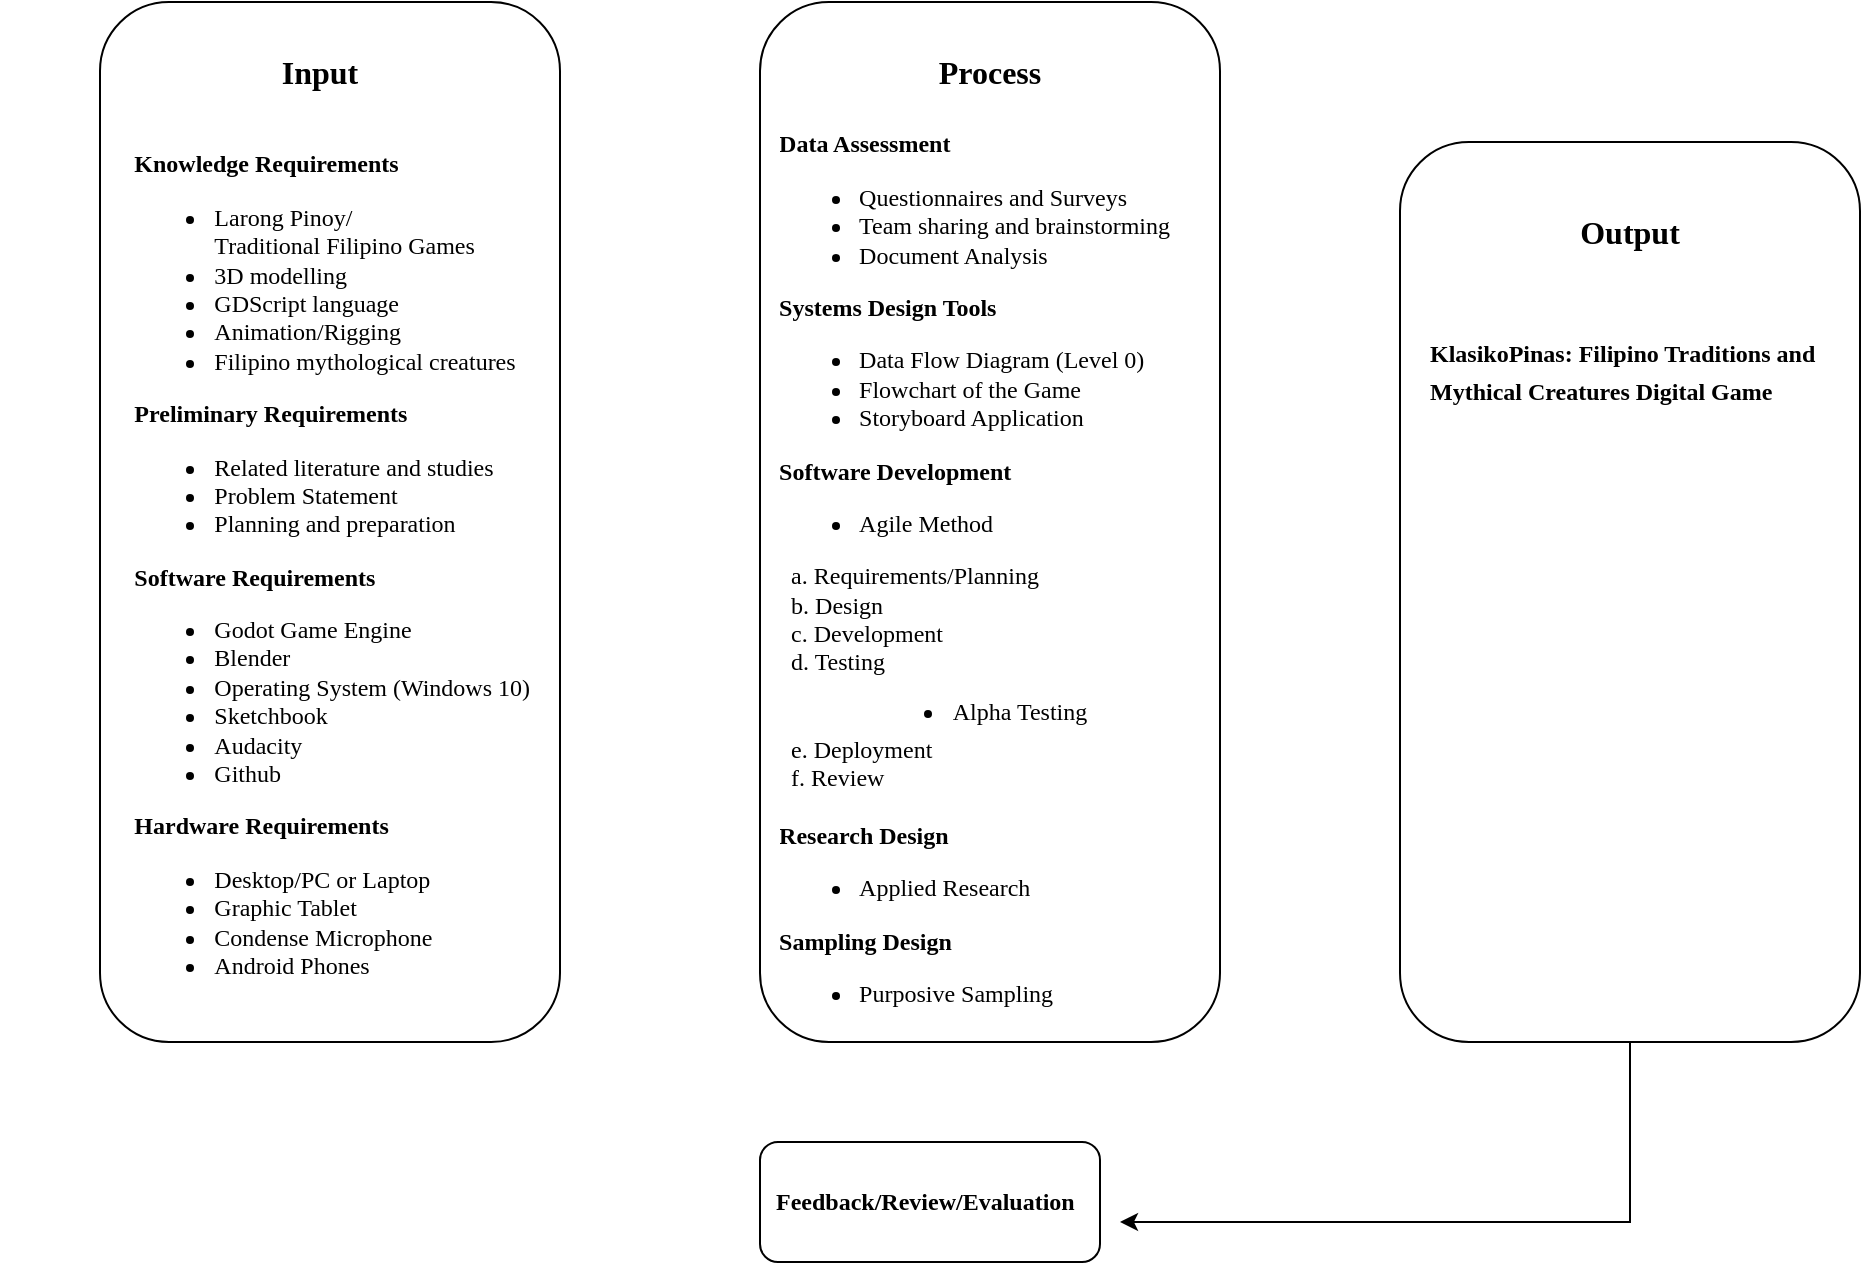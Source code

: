 <mxfile version="15.8.2" type="github">
  <diagram id="QmYOwocnGmAPkuGU-ptp" name="Page-1">
    <mxGraphModel dx="1907" dy="536" grid="1" gridSize="10" guides="1" tooltips="1" connect="1" arrows="1" fold="1" page="1" pageScale="1" pageWidth="850" pageHeight="1100" math="0" shadow="0">
      <root>
        <mxCell id="0" />
        <mxCell id="1" parent="0" />
        <mxCell id="ryCOZ5H8IaBR-WfB70Ji-6" value="" style="rounded=1;whiteSpace=wrap;html=1;align=center;" vertex="1" parent="1">
          <mxGeometry x="20" y="370" width="230" height="520" as="geometry" />
        </mxCell>
        <mxCell id="ryCOZ5H8IaBR-WfB70Ji-7" value="&lt;div align=&quot;justify&quot;&gt;&lt;font face=&quot;Times New Roman&quot;&gt;&lt;br&gt;&lt;/font&gt;&lt;/div&gt;&lt;div align=&quot;justify&quot;&gt;&lt;div&gt;&lt;b&gt;&lt;font style=&quot;font-size: 12px&quot; face=&quot;Times New Roman&quot;&gt;Knowledge Requirements&lt;/font&gt;&lt;/b&gt;&lt;/div&gt;&lt;div&gt;&lt;ul&gt;&lt;li&gt;&lt;div&gt;&lt;font face=&quot;Times New Roman&quot;&gt;&lt;span&gt;Larong Pinoy/&lt;br&gt;&lt;/span&gt;&lt;/font&gt;&lt;/div&gt;&lt;font face=&quot;Times New Roman&quot;&gt;Traditional Filipino Games&lt;/font&gt;&lt;/li&gt;&lt;li&gt;&lt;font face=&quot;Times New Roman&quot;&gt;3D modelling&lt;/font&gt;&lt;/li&gt;&lt;li&gt;&lt;font face=&quot;Times New Roman&quot;&gt;GDScript language&lt;br&gt;&lt;/font&gt;&lt;/li&gt;&lt;li&gt;&lt;div&gt;&lt;font face=&quot;Times New Roman&quot;&gt;Animation/Rigging&lt;/font&gt;&lt;/div&gt;&lt;/li&gt;&lt;li&gt;&lt;font face=&quot;Times New Roman&quot;&gt;Filipino mythological creatures&lt;/font&gt;&lt;/li&gt;&lt;/ul&gt;&lt;div&gt;&lt;b&gt;&lt;font face=&quot;Times New Roman&quot;&gt;Preliminary Requirements&lt;/font&gt;&lt;/b&gt;&lt;/div&gt;&lt;div&gt;&lt;ul&gt;&lt;li&gt;&lt;font face=&quot;Times New Roman&quot;&gt;Related literature and studies&lt;br&gt;&lt;/font&gt;&lt;/li&gt;&lt;li&gt;&lt;font face=&quot;Times New Roman&quot;&gt;Problem Statement&lt;br&gt;&lt;/font&gt;&lt;/li&gt;&lt;li&gt;&lt;font face=&quot;Times New Roman&quot;&gt;Planning and preparation&lt;/font&gt;&lt;/li&gt;&lt;/ul&gt;&lt;div&gt;&lt;b&gt;&lt;font face=&quot;Times New Roman&quot;&gt;Software Requirements&lt;/font&gt;&lt;/b&gt;&lt;/div&gt;&lt;div&gt;&lt;ul&gt;&lt;li&gt;&lt;font face=&quot;Times New Roman&quot;&gt;Godot Game Engine&lt;/font&gt;&lt;/li&gt;&lt;li&gt;&lt;font face=&quot;Times New Roman&quot;&gt;Blender&lt;/font&gt;&lt;/li&gt;&lt;li&gt;&lt;font face=&quot;Times New Roman&quot;&gt;Operating System (Windows 10)&lt;/font&gt;&lt;/li&gt;&lt;li&gt;&lt;font face=&quot;Times New Roman&quot;&gt;Sketchbook&lt;/font&gt;&lt;/li&gt;&lt;li&gt;&lt;font face=&quot;Times New Roman&quot;&gt;Audacity&lt;/font&gt;&lt;/li&gt;&lt;li&gt;&lt;font face=&quot;Times New Roman&quot;&gt;Github&lt;/font&gt;&lt;/li&gt;&lt;/ul&gt;&lt;div&gt;&lt;b&gt;&lt;font face=&quot;Times New Roman&quot;&gt;Hardware Requirements&lt;/font&gt;&lt;/b&gt;&lt;/div&gt;&lt;div&gt;&lt;ul&gt;&lt;li&gt;&lt;font face=&quot;Times New Roman&quot;&gt;Desktop/PC or Laptop&lt;/font&gt;&lt;/li&gt;&lt;li&gt;&lt;font face=&quot;Times New Roman&quot;&gt;Graphic Tablet&lt;/font&gt;&lt;/li&gt;&lt;li&gt;&lt;font face=&quot;Times New Roman&quot;&gt;Condense Microphone&lt;/font&gt;&lt;/li&gt;&lt;li&gt;&lt;font face=&quot;Times New Roman&quot;&gt;Android Phones&lt;br&gt;&lt;/font&gt;&lt;/li&gt;&lt;/ul&gt;&lt;/div&gt;&lt;/div&gt;&lt;/div&gt;&lt;/div&gt;&lt;/div&gt;" style="text;html=1;strokeColor=none;fillColor=none;spacing=5;spacingTop=-20;whiteSpace=wrap;overflow=hidden;rounded=0;align=right;" vertex="1" parent="1">
          <mxGeometry x="-30" y="440" width="270" height="490" as="geometry" />
        </mxCell>
        <mxCell id="ryCOZ5H8IaBR-WfB70Ji-8" value="&lt;font style=&quot;font-size: 16px&quot;&gt;&lt;b&gt;Input&lt;/b&gt;&lt;/font&gt;" style="text;html=1;strokeColor=none;fillColor=none;align=center;verticalAlign=middle;whiteSpace=wrap;rounded=0;fontFamily=Times New Roman;fontSize=12;" vertex="1" parent="1">
          <mxGeometry x="100" y="390" width="60" height="30" as="geometry" />
        </mxCell>
        <mxCell id="ryCOZ5H8IaBR-WfB70Ji-9" value="" style="rounded=1;whiteSpace=wrap;html=1;align=center;" vertex="1" parent="1">
          <mxGeometry x="350" y="370" width="230" height="520" as="geometry" />
        </mxCell>
        <mxCell id="ryCOZ5H8IaBR-WfB70Ji-10" value="&lt;font style=&quot;font-size: 16px&quot;&gt;&lt;b&gt;Process&lt;/b&gt;&lt;/font&gt;" style="text;html=1;strokeColor=none;fillColor=none;align=center;verticalAlign=middle;whiteSpace=wrap;rounded=0;fontFamily=Times New Roman;fontSize=12;" vertex="1" parent="1">
          <mxGeometry x="435" y="390" width="60" height="30" as="geometry" />
        </mxCell>
        <mxCell id="ryCOZ5H8IaBR-WfB70Ji-11" value="&lt;div align=&quot;justify&quot;&gt;&lt;font face=&quot;Times New Roman&quot;&gt;&lt;br&gt;&lt;/font&gt;&lt;/div&gt;&lt;div align=&quot;justify&quot;&gt;&lt;div&gt;&lt;font style=&quot;font-size: 12px&quot; face=&quot;Times New Roman&quot;&gt;&lt;b&gt;Data Assessment&lt;/b&gt;&lt;br&gt;&lt;/font&gt;&lt;/div&gt;&lt;div&gt;&lt;ul&gt;&lt;li&gt;&lt;font face=&quot;Times New Roman&quot;&gt;Questionnaires and Surveys&lt;/font&gt;&lt;/li&gt;&lt;li&gt;&lt;font face=&quot;Times New Roman&quot;&gt;Team sharing and brainstorming&lt;/font&gt;&lt;/li&gt;&lt;li&gt;&lt;font face=&quot;Times New Roman&quot;&gt;Document Analysis&lt;br&gt;&lt;/font&gt;&lt;/li&gt;&lt;/ul&gt;&lt;font face=&quot;Times New Roman&quot;&gt;&lt;b&gt;Systems Design Tools&lt;/b&gt;&lt;br&gt;&lt;/font&gt;&lt;div&gt;&lt;ul&gt;&lt;li&gt;&lt;font face=&quot;Times New Roman&quot;&gt;Data Flow Diagram (Level 0)&lt;br&gt;&lt;/font&gt;&lt;/li&gt;&lt;li&gt;&lt;font face=&quot;Times New Roman&quot;&gt;Flowchart of the Game&lt;br&gt;&lt;/font&gt;&lt;/li&gt;&lt;li&gt;&lt;font face=&quot;Times New Roman&quot;&gt;Storyboard Application&lt;br&gt;&lt;/font&gt;&lt;/li&gt;&lt;/ul&gt;&lt;div&gt;&lt;b&gt;&lt;font face=&quot;Times New Roman&quot;&gt;Software Development&lt;/font&gt;&lt;/b&gt;&lt;/div&gt;&lt;div&gt;&lt;ul&gt;&lt;li&gt;&lt;font face=&quot;Times New Roman&quot;&gt;Agile Method&lt;/font&gt;&lt;/li&gt;&lt;/ul&gt;&lt;/div&gt;&lt;div&gt;&lt;font face=&quot;Times New Roman&quot;&gt;&lt;span style=&quot;white-space: pre&quot;&gt;	&lt;/span&gt;&lt;span style=&quot;white-space: pre&quot;&gt;	&lt;/span&gt;a. Requirements/Planning&lt;br&gt;&lt;/font&gt;&lt;/div&gt;&lt;div&gt;&lt;font face=&quot;Times New Roman&quot;&gt;&lt;span style=&quot;white-space: pre&quot;&gt;	&lt;/span&gt;&lt;span style=&quot;white-space: pre&quot;&gt;	&lt;/span&gt;b. Design&lt;br&gt;&lt;span style=&quot;white-space: pre&quot;&gt;	&lt;/span&gt;&lt;span style=&quot;white-space: pre&quot;&gt;	&lt;/span&gt;c. Development&lt;br&gt;&lt;span style=&quot;white-space: pre&quot;&gt;	&lt;/span&gt;&lt;span style=&quot;white-space: pre&quot;&gt;	&lt;/span&gt;d. Testing&lt;/font&gt;&lt;/div&gt;&lt;div&gt;&lt;font face=&quot;Times New Roman&quot;&gt;&lt;br&gt;&lt;/font&gt;&lt;/div&gt;&lt;div&gt;&lt;font face=&quot;Times New Roman&quot;&gt;&lt;br&gt;&lt;span style=&quot;white-space: pre&quot;&gt;	&lt;/span&gt;&lt;span style=&quot;white-space: pre&quot;&gt;	&lt;/span&gt;e. Deployment&lt;br&gt;&lt;span style=&quot;white-space: pre&quot;&gt;	&lt;/span&gt;&lt;span style=&quot;white-space: pre&quot;&gt;	&lt;/span&gt;f. Review&lt;br&gt;&lt;/font&gt;&lt;/div&gt;&lt;div&gt;&lt;font face=&quot;Times New Roman&quot;&gt;&lt;br&gt;&lt;/font&gt;&lt;div&gt;&lt;b&gt;&lt;font face=&quot;Times New Roman&quot;&gt;Research Design&lt;/font&gt;&lt;/b&gt;&lt;/div&gt;&lt;div&gt;&lt;ul&gt;&lt;li&gt;&lt;font face=&quot;Times New Roman&quot;&gt;Applied Research&lt;br&gt;&lt;/font&gt;&lt;/li&gt;&lt;/ul&gt;&lt;/div&gt;&lt;div&gt;&lt;font face=&quot;Times New Roman&quot;&gt;&lt;b&gt;Sampling Design&lt;/b&gt;&lt;br&gt;&lt;/font&gt;&lt;/div&gt;&lt;div&gt;&lt;ul&gt;&lt;li&gt;&lt;font face=&quot;Times New Roman&quot;&gt;Purposive Sampling&lt;br&gt;&lt;/font&gt;&lt;/li&gt;&lt;/ul&gt;&lt;/div&gt;&lt;/div&gt;&lt;/div&gt;&lt;/div&gt;&lt;/div&gt;" style="text;html=1;strokeColor=none;fillColor=none;spacing=5;spacingTop=-20;whiteSpace=wrap;overflow=hidden;rounded=0;align=right;" vertex="1" parent="1">
          <mxGeometry x="290" y="430" width="270" height="490" as="geometry" />
        </mxCell>
        <mxCell id="ryCOZ5H8IaBR-WfB70Ji-12" value="&lt;ul&gt;&lt;li&gt;Alpha Testing&lt;br&gt;&lt;/li&gt;&lt;/ul&gt;" style="text;html=1;strokeColor=none;fillColor=none;align=center;verticalAlign=middle;whiteSpace=wrap;rounded=0;fontFamily=Times New Roman;fontSize=12;" vertex="1" parent="1">
          <mxGeometry x="400" y="710" width="120" height="30" as="geometry" />
        </mxCell>
        <mxCell id="ryCOZ5H8IaBR-WfB70Ji-13" value="" style="rounded=1;whiteSpace=wrap;html=1;align=center;" vertex="1" parent="1">
          <mxGeometry x="670" y="440" width="230" height="450" as="geometry" />
        </mxCell>
        <mxCell id="ryCOZ5H8IaBR-WfB70Ji-15" value="&lt;b&gt;&lt;font style=&quot;font-size: 12px&quot; face=&quot;Times New Roman&quot;&gt;KlasikoPinas: Filipino Traditions and Mythical Creatures Digital Game&lt;/font&gt;&lt;/b&gt;" style="text;html=1;strokeColor=none;fillColor=none;spacing=5;spacingTop=-20;whiteSpace=wrap;overflow=hidden;rounded=0;fontFamily=Times New Roman;fontSize=16;align=left;" vertex="1" parent="1">
          <mxGeometry x="680" y="545" width="210" height="280" as="geometry" />
        </mxCell>
        <mxCell id="ryCOZ5H8IaBR-WfB70Ji-16" value="&lt;b&gt;&lt;font style=&quot;font-size: 16px&quot;&gt;Output&lt;/font&gt;&lt;/b&gt;" style="text;html=1;strokeColor=none;fillColor=none;align=center;verticalAlign=middle;whiteSpace=wrap;rounded=0;fontFamily=Times New Roman;fontSize=12;" vertex="1" parent="1">
          <mxGeometry x="755" y="470" width="60" height="30" as="geometry" />
        </mxCell>
        <mxCell id="ryCOZ5H8IaBR-WfB70Ji-17" value="&amp;nbsp; &lt;b&gt;Feedback/Review/Evaluation&lt;/b&gt;" style="rounded=1;whiteSpace=wrap;html=1;fontFamily=Times New Roman;fontSize=12;align=left;" vertex="1" parent="1">
          <mxGeometry x="350" y="940" width="170" height="60" as="geometry" />
        </mxCell>
        <mxCell id="ryCOZ5H8IaBR-WfB70Ji-18" value="" style="endArrow=classic;html=1;rounded=0;fontFamily=Times New Roman;fontSize=12;exitX=0.5;exitY=1;exitDx=0;exitDy=0;" edge="1" parent="1" source="ryCOZ5H8IaBR-WfB70Ji-13">
          <mxGeometry width="50" height="50" relative="1" as="geometry">
            <mxPoint x="400" y="880" as="sourcePoint" />
            <mxPoint x="530" y="980" as="targetPoint" />
            <Array as="points">
              <mxPoint x="785" y="980" />
            </Array>
          </mxGeometry>
        </mxCell>
      </root>
    </mxGraphModel>
  </diagram>
</mxfile>
